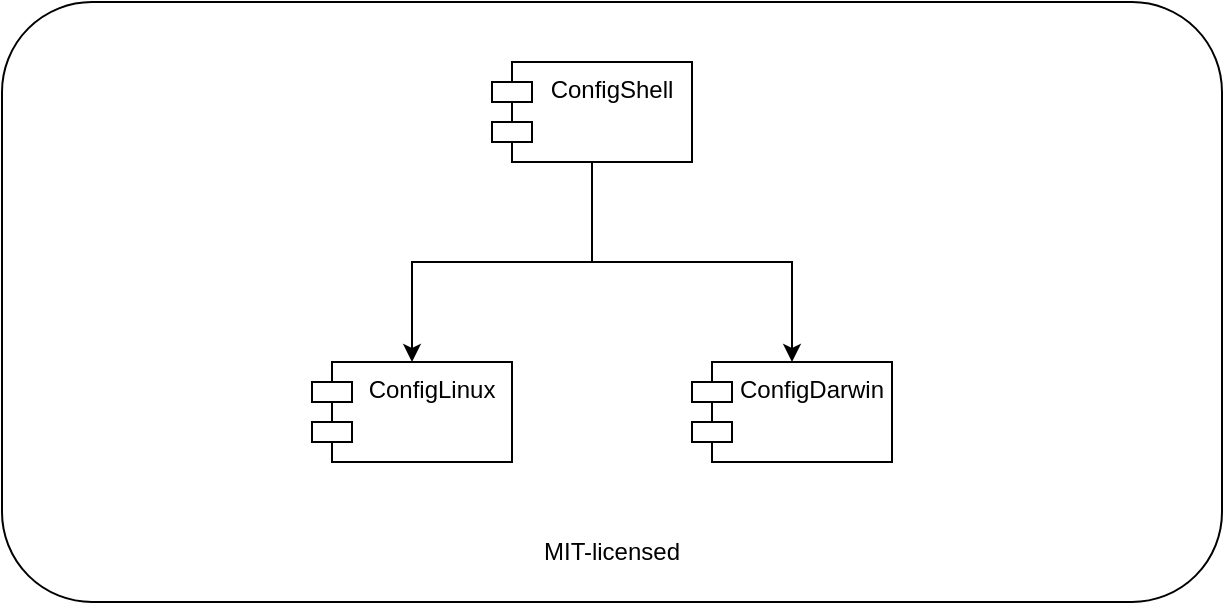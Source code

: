 <mxfile version="24.0.0" type="device">
  <diagram name="Page-1" id="uQXPQAZC4jYBxylsKgp4">
    <mxGraphModel dx="1032" dy="1109" grid="1" gridSize="10" guides="1" tooltips="1" connect="1" arrows="1" fold="1" page="1" pageScale="1" pageWidth="827" pageHeight="1169" math="0" shadow="0">
      <root>
        <mxCell id="0" />
        <mxCell id="1" parent="0" />
        <mxCell id="jliX9TaiECloQyiQ7Vz3-1" value="" style="rounded=1;whiteSpace=wrap;html=1;" vertex="1" parent="1">
          <mxGeometry x="85" y="90" width="610" height="300" as="geometry" />
        </mxCell>
        <mxCell id="jliX9TaiECloQyiQ7Vz3-4" value="" style="edgeStyle=orthogonalEdgeStyle;rounded=0;orthogonalLoop=1;jettySize=auto;html=1;" edge="1" parent="1" source="jliX9TaiECloQyiQ7Vz3-2" target="jliX9TaiECloQyiQ7Vz3-3">
          <mxGeometry relative="1" as="geometry" />
        </mxCell>
        <mxCell id="jliX9TaiECloQyiQ7Vz3-7" value="" style="edgeStyle=orthogonalEdgeStyle;rounded=0;orthogonalLoop=1;jettySize=auto;html=1;" edge="1" parent="1" source="jliX9TaiECloQyiQ7Vz3-2" target="jliX9TaiECloQyiQ7Vz3-6">
          <mxGeometry relative="1" as="geometry" />
        </mxCell>
        <mxCell id="jliX9TaiECloQyiQ7Vz3-2" value="ConfigShell" style="shape=module;align=left;spacingLeft=20;align=center;verticalAlign=top;whiteSpace=wrap;html=1;" vertex="1" parent="1">
          <mxGeometry x="330" y="120" width="100" height="50" as="geometry" />
        </mxCell>
        <mxCell id="jliX9TaiECloQyiQ7Vz3-3" value="ConfigLinux" style="shape=module;align=left;spacingLeft=20;align=center;verticalAlign=top;whiteSpace=wrap;html=1;" vertex="1" parent="1">
          <mxGeometry x="240" y="270" width="100" height="50" as="geometry" />
        </mxCell>
        <mxCell id="jliX9TaiECloQyiQ7Vz3-6" value="ConfigDarwin" style="shape=module;align=left;spacingLeft=20;align=center;verticalAlign=top;whiteSpace=wrap;html=1;" vertex="1" parent="1">
          <mxGeometry x="430" y="270" width="100" height="50" as="geometry" />
        </mxCell>
        <mxCell id="jliX9TaiECloQyiQ7Vz3-8" value="MIT-licensed" style="text;html=1;align=center;verticalAlign=middle;whiteSpace=wrap;rounded=0;" vertex="1" parent="1">
          <mxGeometry x="250" y="350" width="280" height="30" as="geometry" />
        </mxCell>
      </root>
    </mxGraphModel>
  </diagram>
</mxfile>
